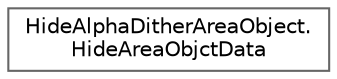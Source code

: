 digraph "クラス階層図"
{
 // LATEX_PDF_SIZE
  bgcolor="transparent";
  edge [fontname=Helvetica,fontsize=10,labelfontname=Helvetica,labelfontsize=10];
  node [fontname=Helvetica,fontsize=10,shape=box,height=0.2,width=0.4];
  rankdir="LR";
  Node0 [id="Node000000",label="HideAlphaDitherAreaObject.\lHideAreaObjctData",height=0.2,width=0.4,color="grey40", fillcolor="white", style="filled",URL="$class_hide_alpha_dither_area_object_1_1_hide_area_objct_data.html",tooltip=" "];
}
